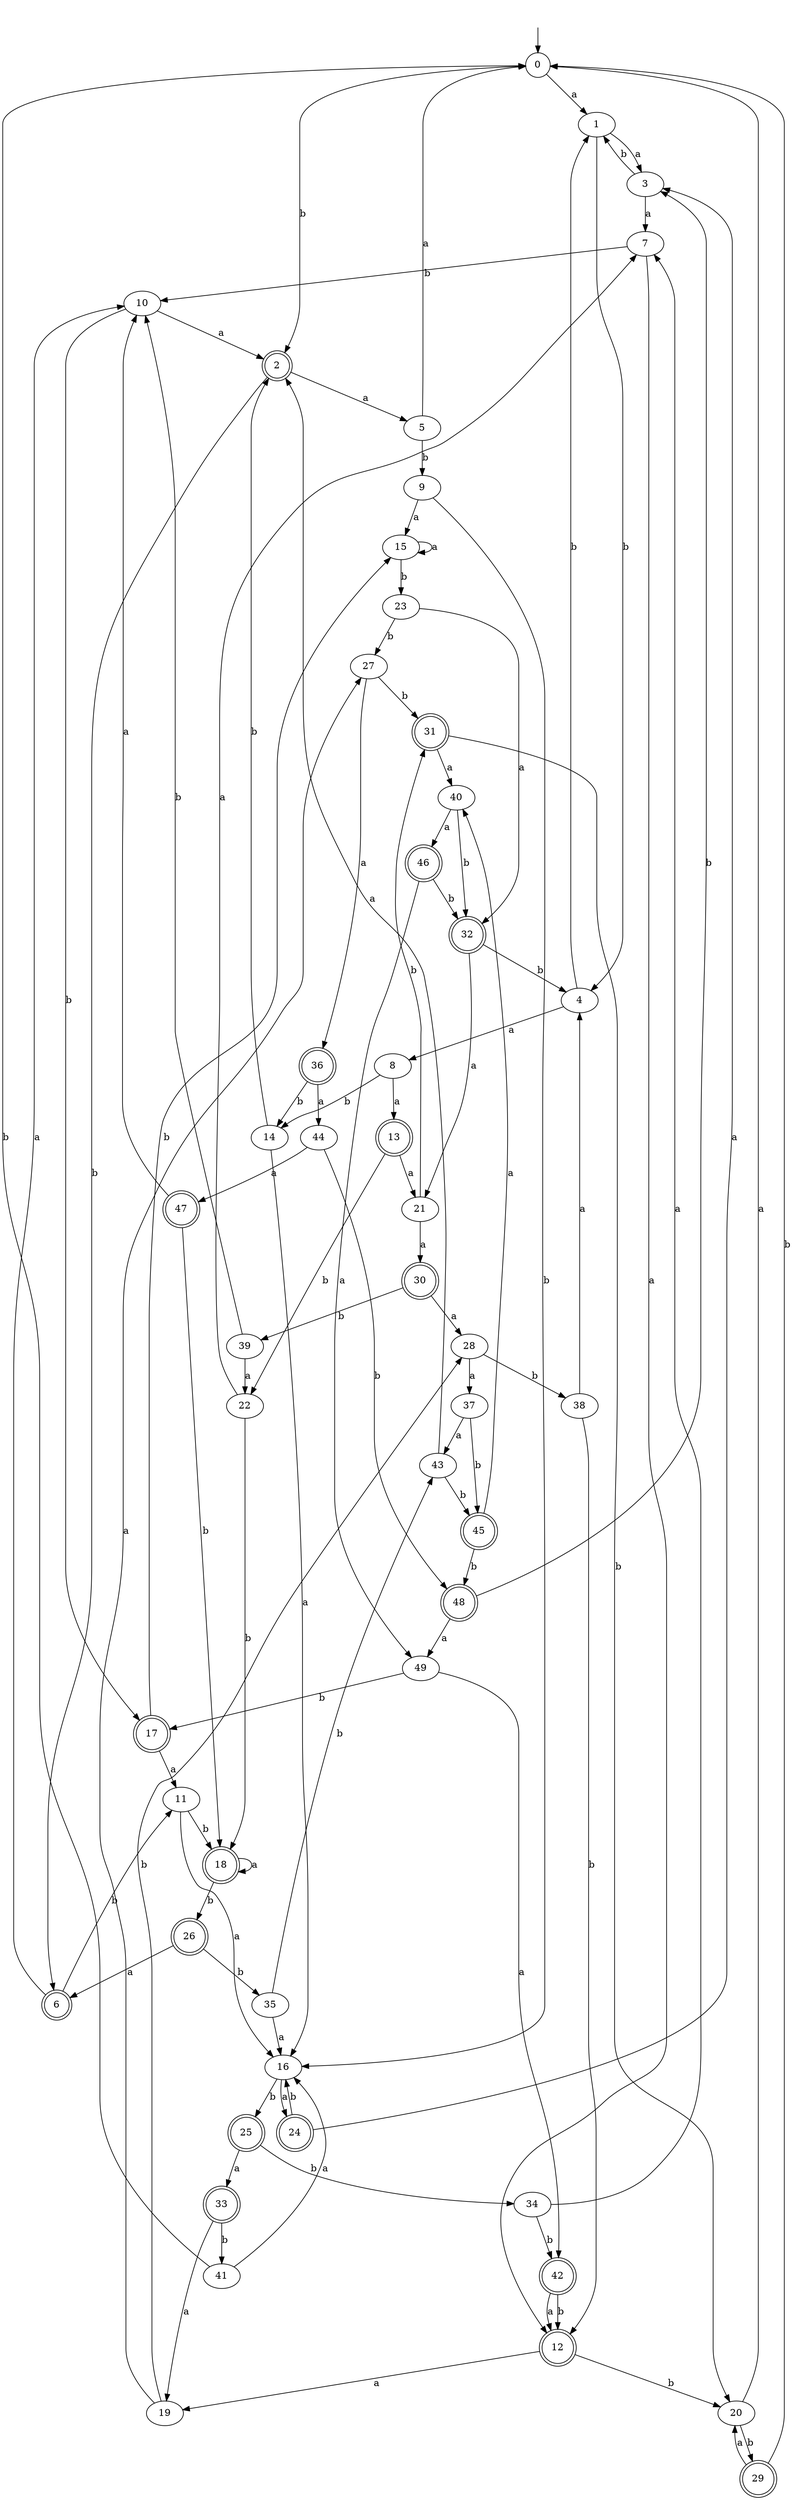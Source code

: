 digraph RandomDFA {
  __start0 [label="", shape=none];
  __start0 -> 0 [label=""];
  0 [shape=circle]
  0 -> 1 [label="a"]
  0 -> 2 [label="b"]
  1
  1 -> 3 [label="a"]
  1 -> 4 [label="b"]
  2 [shape=doublecircle]
  2 -> 5 [label="a"]
  2 -> 6 [label="b"]
  3
  3 -> 7 [label="a"]
  3 -> 1 [label="b"]
  4
  4 -> 8 [label="a"]
  4 -> 1 [label="b"]
  5
  5 -> 0 [label="a"]
  5 -> 9 [label="b"]
  6 [shape=doublecircle]
  6 -> 10 [label="a"]
  6 -> 11 [label="b"]
  7
  7 -> 12 [label="a"]
  7 -> 10 [label="b"]
  8
  8 -> 13 [label="a"]
  8 -> 14 [label="b"]
  9
  9 -> 15 [label="a"]
  9 -> 16 [label="b"]
  10
  10 -> 2 [label="a"]
  10 -> 17 [label="b"]
  11
  11 -> 16 [label="a"]
  11 -> 18 [label="b"]
  12 [shape=doublecircle]
  12 -> 19 [label="a"]
  12 -> 20 [label="b"]
  13 [shape=doublecircle]
  13 -> 21 [label="a"]
  13 -> 22 [label="b"]
  14
  14 -> 16 [label="a"]
  14 -> 2 [label="b"]
  15
  15 -> 15 [label="a"]
  15 -> 23 [label="b"]
  16
  16 -> 24 [label="a"]
  16 -> 25 [label="b"]
  17 [shape=doublecircle]
  17 -> 11 [label="a"]
  17 -> 15 [label="b"]
  18 [shape=doublecircle]
  18 -> 18 [label="a"]
  18 -> 26 [label="b"]
  19
  19 -> 27 [label="a"]
  19 -> 28 [label="b"]
  20
  20 -> 0 [label="a"]
  20 -> 29 [label="b"]
  21
  21 -> 30 [label="a"]
  21 -> 31 [label="b"]
  22
  22 -> 7 [label="a"]
  22 -> 18 [label="b"]
  23
  23 -> 32 [label="a"]
  23 -> 27 [label="b"]
  24 [shape=doublecircle]
  24 -> 3 [label="a"]
  24 -> 16 [label="b"]
  25 [shape=doublecircle]
  25 -> 33 [label="a"]
  25 -> 34 [label="b"]
  26 [shape=doublecircle]
  26 -> 6 [label="a"]
  26 -> 35 [label="b"]
  27
  27 -> 36 [label="a"]
  27 -> 31 [label="b"]
  28
  28 -> 37 [label="a"]
  28 -> 38 [label="b"]
  29 [shape=doublecircle]
  29 -> 20 [label="a"]
  29 -> 0 [label="b"]
  30 [shape=doublecircle]
  30 -> 28 [label="a"]
  30 -> 39 [label="b"]
  31 [shape=doublecircle]
  31 -> 40 [label="a"]
  31 -> 20 [label="b"]
  32 [shape=doublecircle]
  32 -> 21 [label="a"]
  32 -> 4 [label="b"]
  33 [shape=doublecircle]
  33 -> 19 [label="a"]
  33 -> 41 [label="b"]
  34
  34 -> 7 [label="a"]
  34 -> 42 [label="b"]
  35
  35 -> 16 [label="a"]
  35 -> 43 [label="b"]
  36 [shape=doublecircle]
  36 -> 44 [label="a"]
  36 -> 14 [label="b"]
  37
  37 -> 43 [label="a"]
  37 -> 45 [label="b"]
  38
  38 -> 4 [label="a"]
  38 -> 12 [label="b"]
  39
  39 -> 22 [label="a"]
  39 -> 10 [label="b"]
  40
  40 -> 46 [label="a"]
  40 -> 32 [label="b"]
  41
  41 -> 16 [label="a"]
  41 -> 0 [label="b"]
  42 [shape=doublecircle]
  42 -> 12 [label="a"]
  42 -> 12 [label="b"]
  43
  43 -> 2 [label="a"]
  43 -> 45 [label="b"]
  44
  44 -> 47 [label="a"]
  44 -> 48 [label="b"]
  45 [shape=doublecircle]
  45 -> 40 [label="a"]
  45 -> 48 [label="b"]
  46 [shape=doublecircle]
  46 -> 49 [label="a"]
  46 -> 32 [label="b"]
  47 [shape=doublecircle]
  47 -> 10 [label="a"]
  47 -> 18 [label="b"]
  48 [shape=doublecircle]
  48 -> 49 [label="a"]
  48 -> 3 [label="b"]
  49
  49 -> 42 [label="a"]
  49 -> 17 [label="b"]
}
